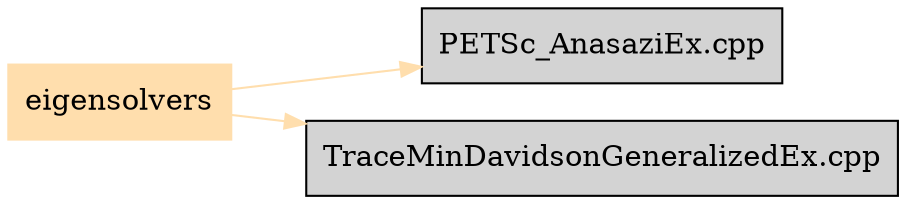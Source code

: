 digraph bettersoftware {
            rankdir = LR;
            ratio = fill;
            node [style=filled];
            node [shape = box];
"eigensolvers" [colorscheme="svg" color="navajowhite"];
"eigensolvers" ->  "PETSc_AnasaziEx.cpp" [colorscheme="svg" color="navajowhite"];
"eigensolvers" ->  "TraceMinDavidsonGeneralizedEx.cpp" [colorscheme="svg" color="navajowhite"];
}